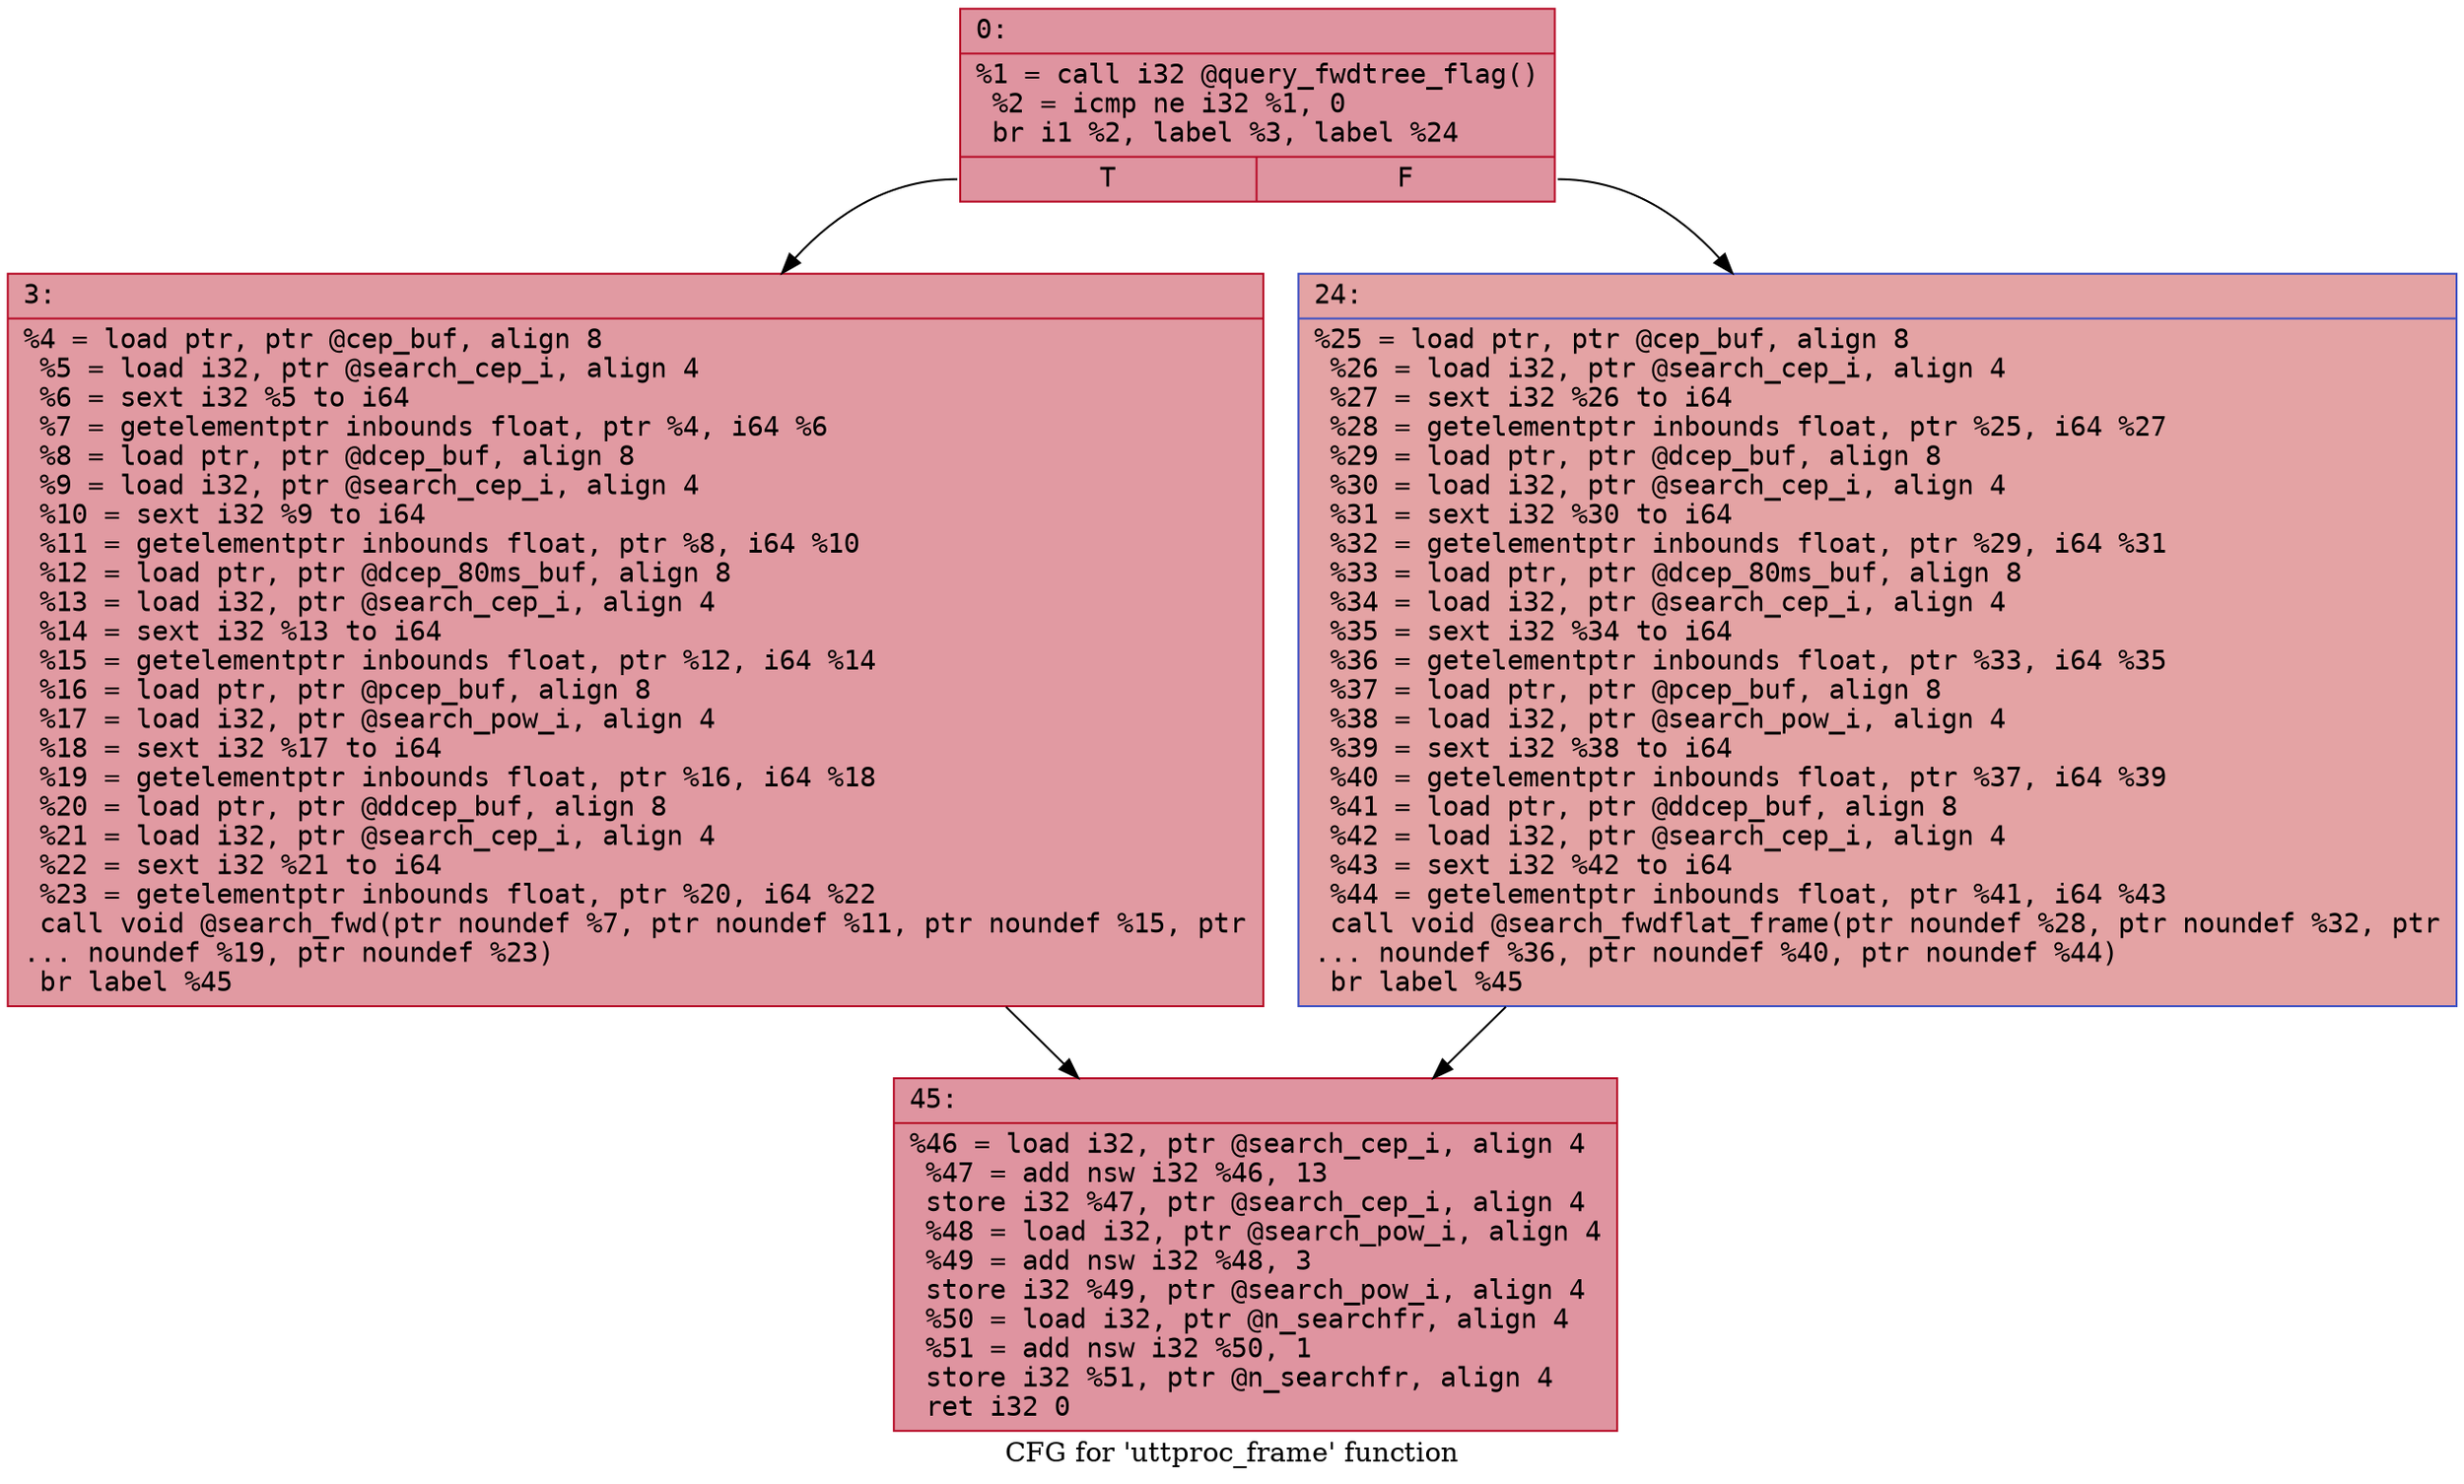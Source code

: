 digraph "CFG for 'uttproc_frame' function" {
	label="CFG for 'uttproc_frame' function";

	Node0x6000008a5630 [shape=record,color="#b70d28ff", style=filled, fillcolor="#b70d2870" fontname="Courier",label="{0:\l|  %1 = call i32 @query_fwdtree_flag()\l  %2 = icmp ne i32 %1, 0\l  br i1 %2, label %3, label %24\l|{<s0>T|<s1>F}}"];
	Node0x6000008a5630:s0 -> Node0x6000008a5680[tooltip="0 -> 3\nProbability 62.50%" ];
	Node0x6000008a5630:s1 -> Node0x6000008a56d0[tooltip="0 -> 24\nProbability 37.50%" ];
	Node0x6000008a5680 [shape=record,color="#b70d28ff", style=filled, fillcolor="#bb1b2c70" fontname="Courier",label="{3:\l|  %4 = load ptr, ptr @cep_buf, align 8\l  %5 = load i32, ptr @search_cep_i, align 4\l  %6 = sext i32 %5 to i64\l  %7 = getelementptr inbounds float, ptr %4, i64 %6\l  %8 = load ptr, ptr @dcep_buf, align 8\l  %9 = load i32, ptr @search_cep_i, align 4\l  %10 = sext i32 %9 to i64\l  %11 = getelementptr inbounds float, ptr %8, i64 %10\l  %12 = load ptr, ptr @dcep_80ms_buf, align 8\l  %13 = load i32, ptr @search_cep_i, align 4\l  %14 = sext i32 %13 to i64\l  %15 = getelementptr inbounds float, ptr %12, i64 %14\l  %16 = load ptr, ptr @pcep_buf, align 8\l  %17 = load i32, ptr @search_pow_i, align 4\l  %18 = sext i32 %17 to i64\l  %19 = getelementptr inbounds float, ptr %16, i64 %18\l  %20 = load ptr, ptr @ddcep_buf, align 8\l  %21 = load i32, ptr @search_cep_i, align 4\l  %22 = sext i32 %21 to i64\l  %23 = getelementptr inbounds float, ptr %20, i64 %22\l  call void @search_fwd(ptr noundef %7, ptr noundef %11, ptr noundef %15, ptr\l... noundef %19, ptr noundef %23)\l  br label %45\l}"];
	Node0x6000008a5680 -> Node0x6000008a5720[tooltip="3 -> 45\nProbability 100.00%" ];
	Node0x6000008a56d0 [shape=record,color="#3d50c3ff", style=filled, fillcolor="#c32e3170" fontname="Courier",label="{24:\l|  %25 = load ptr, ptr @cep_buf, align 8\l  %26 = load i32, ptr @search_cep_i, align 4\l  %27 = sext i32 %26 to i64\l  %28 = getelementptr inbounds float, ptr %25, i64 %27\l  %29 = load ptr, ptr @dcep_buf, align 8\l  %30 = load i32, ptr @search_cep_i, align 4\l  %31 = sext i32 %30 to i64\l  %32 = getelementptr inbounds float, ptr %29, i64 %31\l  %33 = load ptr, ptr @dcep_80ms_buf, align 8\l  %34 = load i32, ptr @search_cep_i, align 4\l  %35 = sext i32 %34 to i64\l  %36 = getelementptr inbounds float, ptr %33, i64 %35\l  %37 = load ptr, ptr @pcep_buf, align 8\l  %38 = load i32, ptr @search_pow_i, align 4\l  %39 = sext i32 %38 to i64\l  %40 = getelementptr inbounds float, ptr %37, i64 %39\l  %41 = load ptr, ptr @ddcep_buf, align 8\l  %42 = load i32, ptr @search_cep_i, align 4\l  %43 = sext i32 %42 to i64\l  %44 = getelementptr inbounds float, ptr %41, i64 %43\l  call void @search_fwdflat_frame(ptr noundef %28, ptr noundef %32, ptr\l... noundef %36, ptr noundef %40, ptr noundef %44)\l  br label %45\l}"];
	Node0x6000008a56d0 -> Node0x6000008a5720[tooltip="24 -> 45\nProbability 100.00%" ];
	Node0x6000008a5720 [shape=record,color="#b70d28ff", style=filled, fillcolor="#b70d2870" fontname="Courier",label="{45:\l|  %46 = load i32, ptr @search_cep_i, align 4\l  %47 = add nsw i32 %46, 13\l  store i32 %47, ptr @search_cep_i, align 4\l  %48 = load i32, ptr @search_pow_i, align 4\l  %49 = add nsw i32 %48, 3\l  store i32 %49, ptr @search_pow_i, align 4\l  %50 = load i32, ptr @n_searchfr, align 4\l  %51 = add nsw i32 %50, 1\l  store i32 %51, ptr @n_searchfr, align 4\l  ret i32 0\l}"];
}
